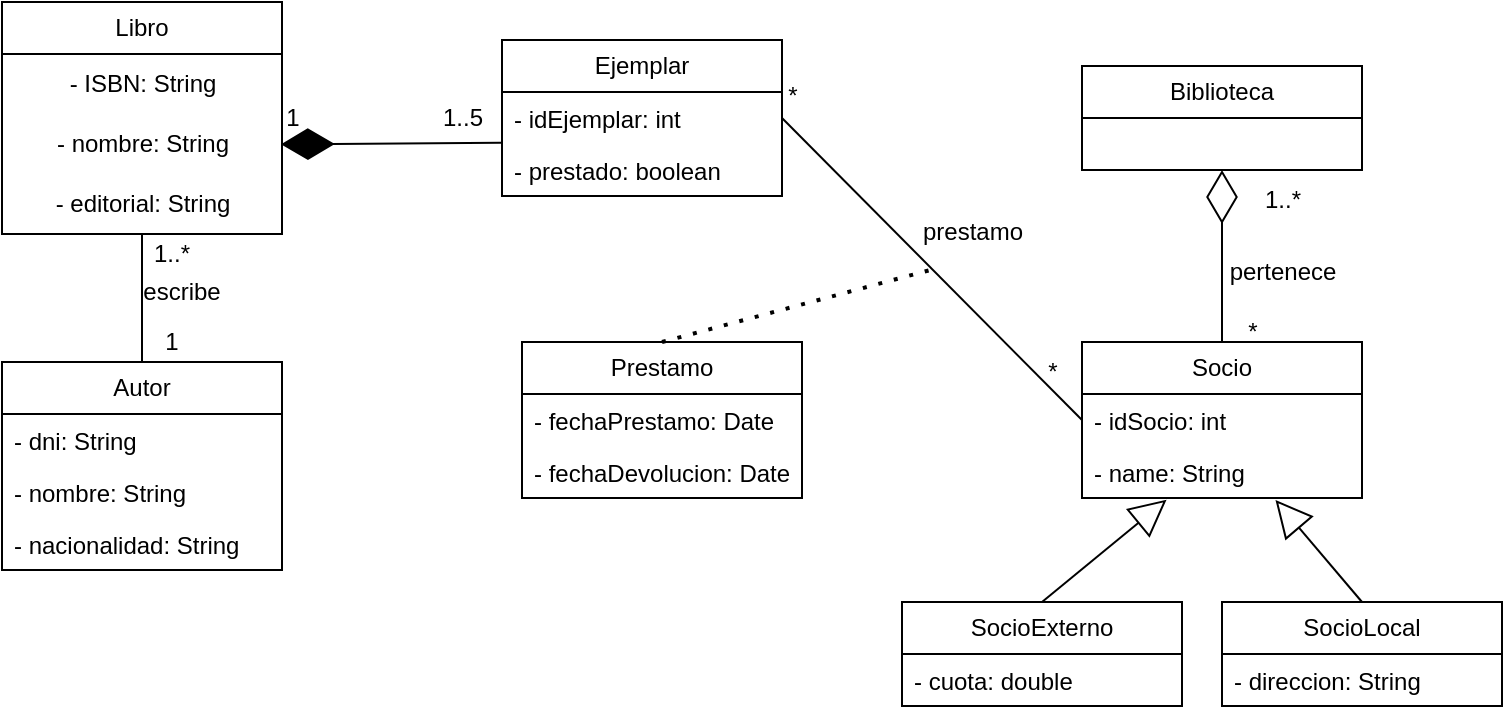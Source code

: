 <mxfile version="21.7.5" type="device">
  <diagram name="Página-1" id="zYavJorex2vVHypvYFCd">
    <mxGraphModel dx="1017" dy="966" grid="1" gridSize="10" guides="1" tooltips="1" connect="1" arrows="1" fold="1" page="1" pageScale="1" pageWidth="1169" pageHeight="827" math="0" shadow="0">
      <root>
        <mxCell id="0" />
        <mxCell id="1" parent="0" />
        <mxCell id="8sMr41KDvO2MNjC2chSA-2" value="Biblioteca" style="swimlane;fontStyle=0;childLayout=stackLayout;horizontal=1;startSize=26;fillColor=none;horizontalStack=0;resizeParent=1;resizeParentMax=0;resizeLast=0;collapsible=1;marginBottom=0;whiteSpace=wrap;html=1;" vertex="1" parent="1">
          <mxGeometry x="950" y="152" width="140" height="52" as="geometry" />
        </mxCell>
        <mxCell id="8sMr41KDvO2MNjC2chSA-6" value="Libro" style="swimlane;fontStyle=0;childLayout=stackLayout;horizontal=1;startSize=26;fillColor=none;horizontalStack=0;resizeParent=1;resizeParentMax=0;resizeLast=0;collapsible=1;marginBottom=0;whiteSpace=wrap;html=1;" vertex="1" parent="1">
          <mxGeometry x="410" y="120" width="140" height="116" as="geometry" />
        </mxCell>
        <mxCell id="8sMr41KDvO2MNjC2chSA-8" value="- ISBN: String" style="text;html=1;align=center;verticalAlign=middle;resizable=0;points=[];autosize=1;strokeColor=none;fillColor=none;" vertex="1" parent="8sMr41KDvO2MNjC2chSA-6">
          <mxGeometry y="26" width="140" height="30" as="geometry" />
        </mxCell>
        <mxCell id="8sMr41KDvO2MNjC2chSA-9" value="- nombre: String" style="text;html=1;align=center;verticalAlign=middle;resizable=0;points=[];autosize=1;strokeColor=none;fillColor=none;" vertex="1" parent="8sMr41KDvO2MNjC2chSA-6">
          <mxGeometry y="56" width="140" height="30" as="geometry" />
        </mxCell>
        <mxCell id="8sMr41KDvO2MNjC2chSA-10" value="- editorial: String" style="text;html=1;align=center;verticalAlign=middle;resizable=0;points=[];autosize=1;strokeColor=none;fillColor=none;" vertex="1" parent="8sMr41KDvO2MNjC2chSA-6">
          <mxGeometry y="86" width="140" height="30" as="geometry" />
        </mxCell>
        <mxCell id="8sMr41KDvO2MNjC2chSA-16" value="Autor" style="swimlane;fontStyle=0;childLayout=stackLayout;horizontal=1;startSize=26;fillColor=none;horizontalStack=0;resizeParent=1;resizeParentMax=0;resizeLast=0;collapsible=1;marginBottom=0;whiteSpace=wrap;html=1;" vertex="1" parent="1">
          <mxGeometry x="410" y="300" width="140" height="104" as="geometry" />
        </mxCell>
        <mxCell id="8sMr41KDvO2MNjC2chSA-17" value="- dni: String" style="text;strokeColor=none;fillColor=none;align=left;verticalAlign=top;spacingLeft=4;spacingRight=4;overflow=hidden;rotatable=0;points=[[0,0.5],[1,0.5]];portConstraint=eastwest;whiteSpace=wrap;html=1;" vertex="1" parent="8sMr41KDvO2MNjC2chSA-16">
          <mxGeometry y="26" width="140" height="26" as="geometry" />
        </mxCell>
        <mxCell id="8sMr41KDvO2MNjC2chSA-18" value="- nombre: String" style="text;strokeColor=none;fillColor=none;align=left;verticalAlign=top;spacingLeft=4;spacingRight=4;overflow=hidden;rotatable=0;points=[[0,0.5],[1,0.5]];portConstraint=eastwest;whiteSpace=wrap;html=1;" vertex="1" parent="8sMr41KDvO2MNjC2chSA-16">
          <mxGeometry y="52" width="140" height="26" as="geometry" />
        </mxCell>
        <mxCell id="8sMr41KDvO2MNjC2chSA-19" value="- nacionalidad: String" style="text;strokeColor=none;fillColor=none;align=left;verticalAlign=top;spacingLeft=4;spacingRight=4;overflow=hidden;rotatable=0;points=[[0,0.5],[1,0.5]];portConstraint=eastwest;whiteSpace=wrap;html=1;" vertex="1" parent="8sMr41KDvO2MNjC2chSA-16">
          <mxGeometry y="78" width="140" height="26" as="geometry" />
        </mxCell>
        <mxCell id="8sMr41KDvO2MNjC2chSA-23" value="" style="endArrow=none;html=1;rounded=0;exitX=0.5;exitY=0;exitDx=0;exitDy=0;entryX=0.5;entryY=1.004;entryDx=0;entryDy=0;entryPerimeter=0;" edge="1" parent="1" source="8sMr41KDvO2MNjC2chSA-16" target="8sMr41KDvO2MNjC2chSA-10">
          <mxGeometry width="50" height="50" relative="1" as="geometry">
            <mxPoint x="450" y="200" as="sourcePoint" />
            <mxPoint x="480" y="240" as="targetPoint" />
          </mxGeometry>
        </mxCell>
        <mxCell id="8sMr41KDvO2MNjC2chSA-24" value="escribe" style="text;html=1;strokeColor=none;fillColor=none;align=center;verticalAlign=middle;whiteSpace=wrap;rounded=0;" vertex="1" parent="1">
          <mxGeometry x="470" y="250" width="60" height="30" as="geometry" />
        </mxCell>
        <mxCell id="8sMr41KDvO2MNjC2chSA-25" value="1..*" style="text;html=1;strokeColor=none;fillColor=none;align=center;verticalAlign=middle;whiteSpace=wrap;rounded=0;" vertex="1" parent="1">
          <mxGeometry x="480" y="236" width="30" height="20" as="geometry" />
        </mxCell>
        <mxCell id="8sMr41KDvO2MNjC2chSA-26" value="1" style="text;html=1;strokeColor=none;fillColor=none;align=center;verticalAlign=middle;whiteSpace=wrap;rounded=0;" vertex="1" parent="1">
          <mxGeometry x="480" y="280" width="30" height="20" as="geometry" />
        </mxCell>
        <mxCell id="8sMr41KDvO2MNjC2chSA-27" value="Ejemplar" style="swimlane;fontStyle=0;childLayout=stackLayout;horizontal=1;startSize=26;fillColor=none;horizontalStack=0;resizeParent=1;resizeParentMax=0;resizeLast=0;collapsible=1;marginBottom=0;whiteSpace=wrap;html=1;" vertex="1" parent="1">
          <mxGeometry x="660" y="139" width="140" height="78" as="geometry" />
        </mxCell>
        <mxCell id="8sMr41KDvO2MNjC2chSA-28" value="- idEjemplar: int&lt;span style=&quot;white-space: pre;&quot;&gt;&#x9;&lt;/span&gt;" style="text;strokeColor=none;fillColor=none;align=left;verticalAlign=top;spacingLeft=4;spacingRight=4;overflow=hidden;rotatable=0;points=[[0,0.5],[1,0.5]];portConstraint=eastwest;whiteSpace=wrap;html=1;" vertex="1" parent="8sMr41KDvO2MNjC2chSA-27">
          <mxGeometry y="26" width="140" height="26" as="geometry" />
        </mxCell>
        <mxCell id="8sMr41KDvO2MNjC2chSA-29" value="- prestado: boolean" style="text;strokeColor=none;fillColor=none;align=left;verticalAlign=top;spacingLeft=4;spacingRight=4;overflow=hidden;rotatable=0;points=[[0,0.5],[1,0.5]];portConstraint=eastwest;whiteSpace=wrap;html=1;" vertex="1" parent="8sMr41KDvO2MNjC2chSA-27">
          <mxGeometry y="52" width="140" height="26" as="geometry" />
        </mxCell>
        <mxCell id="8sMr41KDvO2MNjC2chSA-32" value="" style="endArrow=diamondThin;endFill=1;endSize=24;html=1;rounded=0;entryX=0.996;entryY=0.506;entryDx=0;entryDy=0;entryPerimeter=0;exitX=-0.003;exitY=-0.022;exitDx=0;exitDy=0;exitPerimeter=0;" edge="1" parent="1" source="8sMr41KDvO2MNjC2chSA-29" target="8sMr41KDvO2MNjC2chSA-9">
          <mxGeometry width="160" relative="1" as="geometry">
            <mxPoint x="520" y="270" as="sourcePoint" />
            <mxPoint x="680" y="270" as="targetPoint" />
          </mxGeometry>
        </mxCell>
        <mxCell id="8sMr41KDvO2MNjC2chSA-33" value="1..5" style="text;html=1;align=center;verticalAlign=middle;resizable=0;points=[];autosize=1;strokeColor=none;fillColor=none;" vertex="1" parent="1">
          <mxGeometry x="620" y="163" width="40" height="30" as="geometry" />
        </mxCell>
        <mxCell id="8sMr41KDvO2MNjC2chSA-34" value="1" style="text;html=1;align=center;verticalAlign=middle;resizable=0;points=[];autosize=1;strokeColor=none;fillColor=none;" vertex="1" parent="1">
          <mxGeometry x="540" y="163" width="30" height="30" as="geometry" />
        </mxCell>
        <mxCell id="8sMr41KDvO2MNjC2chSA-35" value="Socio" style="swimlane;fontStyle=0;childLayout=stackLayout;horizontal=1;startSize=26;fillColor=none;horizontalStack=0;resizeParent=1;resizeParentMax=0;resizeLast=0;collapsible=1;marginBottom=0;whiteSpace=wrap;html=1;" vertex="1" parent="1">
          <mxGeometry x="950" y="290" width="140" height="78" as="geometry" />
        </mxCell>
        <mxCell id="8sMr41KDvO2MNjC2chSA-37" value="- idSocio: int" style="text;strokeColor=none;fillColor=none;align=left;verticalAlign=top;spacingLeft=4;spacingRight=4;overflow=hidden;rotatable=0;points=[[0,0.5],[1,0.5]];portConstraint=eastwest;whiteSpace=wrap;html=1;" vertex="1" parent="8sMr41KDvO2MNjC2chSA-35">
          <mxGeometry y="26" width="140" height="26" as="geometry" />
        </mxCell>
        <mxCell id="8sMr41KDvO2MNjC2chSA-38" value="- name: String" style="text;strokeColor=none;fillColor=none;align=left;verticalAlign=top;spacingLeft=4;spacingRight=4;overflow=hidden;rotatable=0;points=[[0,0.5],[1,0.5]];portConstraint=eastwest;whiteSpace=wrap;html=1;" vertex="1" parent="8sMr41KDvO2MNjC2chSA-35">
          <mxGeometry y="52" width="140" height="26" as="geometry" />
        </mxCell>
        <mxCell id="8sMr41KDvO2MNjC2chSA-39" value="" style="endArrow=diamondThin;endFill=0;endSize=24;html=1;rounded=0;entryX=0.5;entryY=1;entryDx=0;entryDy=0;exitX=0.5;exitY=0;exitDx=0;exitDy=0;" edge="1" parent="1" source="8sMr41KDvO2MNjC2chSA-35" target="8sMr41KDvO2MNjC2chSA-2">
          <mxGeometry width="160" relative="1" as="geometry">
            <mxPoint x="880" y="220" as="sourcePoint" />
            <mxPoint x="1040" y="220" as="targetPoint" />
          </mxGeometry>
        </mxCell>
        <mxCell id="8sMr41KDvO2MNjC2chSA-41" value="1..*" style="text;html=1;align=center;verticalAlign=middle;resizable=0;points=[];autosize=1;strokeColor=none;fillColor=none;" vertex="1" parent="1">
          <mxGeometry x="1030" y="204" width="40" height="30" as="geometry" />
        </mxCell>
        <mxCell id="8sMr41KDvO2MNjC2chSA-42" value="*" style="text;html=1;align=center;verticalAlign=middle;resizable=0;points=[];autosize=1;strokeColor=none;fillColor=none;" vertex="1" parent="1">
          <mxGeometry x="1020" y="270" width="30" height="30" as="geometry" />
        </mxCell>
        <mxCell id="8sMr41KDvO2MNjC2chSA-43" value="pertenece" style="text;html=1;align=center;verticalAlign=middle;resizable=0;points=[];autosize=1;strokeColor=none;fillColor=none;" vertex="1" parent="1">
          <mxGeometry x="1010" y="240" width="80" height="30" as="geometry" />
        </mxCell>
        <mxCell id="8sMr41KDvO2MNjC2chSA-44" value="SocioLocal" style="swimlane;fontStyle=0;childLayout=stackLayout;horizontal=1;startSize=26;fillColor=none;horizontalStack=0;resizeParent=1;resizeParentMax=0;resizeLast=0;collapsible=1;marginBottom=0;whiteSpace=wrap;html=1;" vertex="1" parent="1">
          <mxGeometry x="1020" y="420" width="140" height="52" as="geometry" />
        </mxCell>
        <mxCell id="8sMr41KDvO2MNjC2chSA-45" value="- direccion: String" style="text;strokeColor=none;fillColor=none;align=left;verticalAlign=top;spacingLeft=4;spacingRight=4;overflow=hidden;rotatable=0;points=[[0,0.5],[1,0.5]];portConstraint=eastwest;whiteSpace=wrap;html=1;" vertex="1" parent="8sMr41KDvO2MNjC2chSA-44">
          <mxGeometry y="26" width="140" height="26" as="geometry" />
        </mxCell>
        <mxCell id="8sMr41KDvO2MNjC2chSA-48" value="SocioExterno" style="swimlane;fontStyle=0;childLayout=stackLayout;horizontal=1;startSize=26;fillColor=none;horizontalStack=0;resizeParent=1;resizeParentMax=0;resizeLast=0;collapsible=1;marginBottom=0;whiteSpace=wrap;html=1;" vertex="1" parent="1">
          <mxGeometry x="860" y="420" width="140" height="52" as="geometry" />
        </mxCell>
        <mxCell id="8sMr41KDvO2MNjC2chSA-49" value="- cuota: double" style="text;strokeColor=none;fillColor=none;align=left;verticalAlign=top;spacingLeft=4;spacingRight=4;overflow=hidden;rotatable=0;points=[[0,0.5],[1,0.5]];portConstraint=eastwest;whiteSpace=wrap;html=1;" vertex="1" parent="8sMr41KDvO2MNjC2chSA-48">
          <mxGeometry y="26" width="140" height="26" as="geometry" />
        </mxCell>
        <mxCell id="8sMr41KDvO2MNjC2chSA-50" value="" style="endArrow=block;endSize=16;endFill=0;html=1;rounded=0;entryX=0.302;entryY=1.032;entryDx=0;entryDy=0;entryPerimeter=0;exitX=0.5;exitY=0;exitDx=0;exitDy=0;" edge="1" parent="1" source="8sMr41KDvO2MNjC2chSA-48" target="8sMr41KDvO2MNjC2chSA-38">
          <mxGeometry width="160" relative="1" as="geometry">
            <mxPoint x="880" y="220" as="sourcePoint" />
            <mxPoint x="1040" y="220" as="targetPoint" />
          </mxGeometry>
        </mxCell>
        <mxCell id="8sMr41KDvO2MNjC2chSA-51" value="" style="endArrow=block;endSize=16;endFill=0;html=1;rounded=0;entryX=0.691;entryY=1.038;entryDx=0;entryDy=0;entryPerimeter=0;exitX=0.5;exitY=0;exitDx=0;exitDy=0;" edge="1" parent="1" source="8sMr41KDvO2MNjC2chSA-44" target="8sMr41KDvO2MNjC2chSA-38">
          <mxGeometry width="160" relative="1" as="geometry">
            <mxPoint x="1018.86" y="420" as="sourcePoint" />
            <mxPoint x="1080.86" y="369" as="targetPoint" />
          </mxGeometry>
        </mxCell>
        <mxCell id="8sMr41KDvO2MNjC2chSA-52" value="" style="endArrow=none;html=1;rounded=0;entryX=1;entryY=0.5;entryDx=0;entryDy=0;exitX=0;exitY=0.5;exitDx=0;exitDy=0;" edge="1" parent="1" source="8sMr41KDvO2MNjC2chSA-37" target="8sMr41KDvO2MNjC2chSA-28">
          <mxGeometry width="50" height="50" relative="1" as="geometry">
            <mxPoint x="930" y="270" as="sourcePoint" />
            <mxPoint x="980" y="220" as="targetPoint" />
          </mxGeometry>
        </mxCell>
        <mxCell id="8sMr41KDvO2MNjC2chSA-53" value="prestamo" style="text;html=1;align=center;verticalAlign=middle;resizable=0;points=[];autosize=1;strokeColor=none;fillColor=none;" vertex="1" parent="1">
          <mxGeometry x="860" y="220" width="70" height="30" as="geometry" />
        </mxCell>
        <mxCell id="8sMr41KDvO2MNjC2chSA-54" value="*" style="text;html=1;align=center;verticalAlign=middle;resizable=0;points=[];autosize=1;strokeColor=none;fillColor=none;" vertex="1" parent="1">
          <mxGeometry x="790" y="152" width="30" height="30" as="geometry" />
        </mxCell>
        <mxCell id="8sMr41KDvO2MNjC2chSA-55" value="*" style="text;html=1;align=center;verticalAlign=middle;resizable=0;points=[];autosize=1;strokeColor=none;fillColor=none;" vertex="1" parent="1">
          <mxGeometry x="920" y="290" width="30" height="30" as="geometry" />
        </mxCell>
        <mxCell id="8sMr41KDvO2MNjC2chSA-56" value="Prestamo" style="swimlane;fontStyle=0;childLayout=stackLayout;horizontal=1;startSize=26;fillColor=none;horizontalStack=0;resizeParent=1;resizeParentMax=0;resizeLast=0;collapsible=1;marginBottom=0;whiteSpace=wrap;html=1;" vertex="1" parent="1">
          <mxGeometry x="670" y="290" width="140" height="78" as="geometry" />
        </mxCell>
        <mxCell id="8sMr41KDvO2MNjC2chSA-57" value="- fechaPrestamo: Date" style="text;strokeColor=none;fillColor=none;align=left;verticalAlign=top;spacingLeft=4;spacingRight=4;overflow=hidden;rotatable=0;points=[[0,0.5],[1,0.5]];portConstraint=eastwest;whiteSpace=wrap;html=1;" vertex="1" parent="8sMr41KDvO2MNjC2chSA-56">
          <mxGeometry y="26" width="140" height="26" as="geometry" />
        </mxCell>
        <mxCell id="8sMr41KDvO2MNjC2chSA-58" value="- fechaDevolucion: Date" style="text;strokeColor=none;fillColor=none;align=left;verticalAlign=top;spacingLeft=4;spacingRight=4;overflow=hidden;rotatable=0;points=[[0,0.5],[1,0.5]];portConstraint=eastwest;whiteSpace=wrap;html=1;" vertex="1" parent="8sMr41KDvO2MNjC2chSA-56">
          <mxGeometry y="52" width="140" height="26" as="geometry" />
        </mxCell>
        <mxCell id="8sMr41KDvO2MNjC2chSA-60" value="" style="endArrow=none;dashed=1;html=1;dashPattern=1 3;strokeWidth=2;rounded=0;entryX=0.239;entryY=1.11;entryDx=0;entryDy=0;entryPerimeter=0;exitX=0.5;exitY=0;exitDx=0;exitDy=0;" edge="1" parent="1" source="8sMr41KDvO2MNjC2chSA-56" target="8sMr41KDvO2MNjC2chSA-53">
          <mxGeometry width="50" height="50" relative="1" as="geometry">
            <mxPoint x="790" y="340" as="sourcePoint" />
            <mxPoint x="840" y="290" as="targetPoint" />
          </mxGeometry>
        </mxCell>
      </root>
    </mxGraphModel>
  </diagram>
</mxfile>
